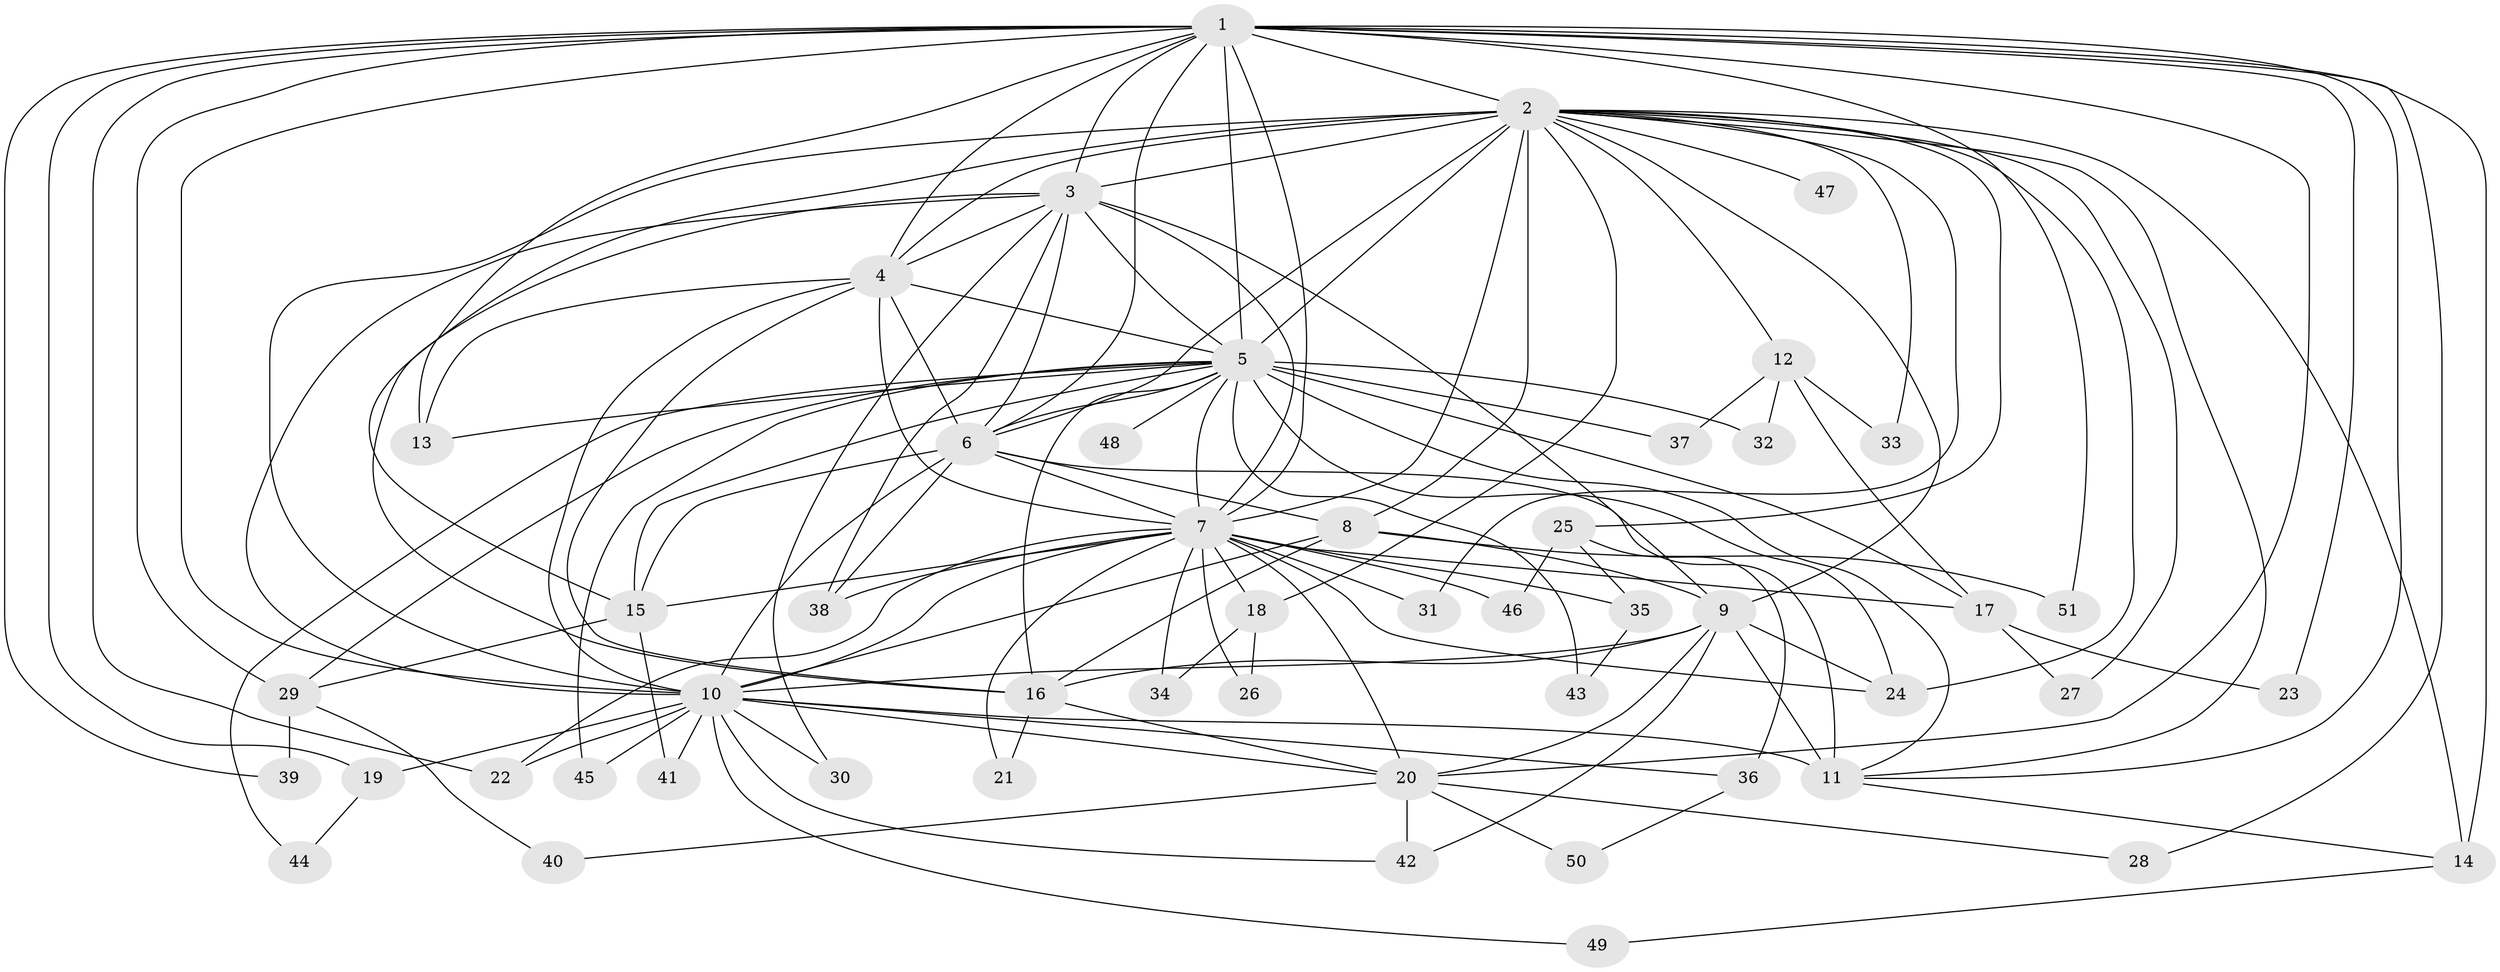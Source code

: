 // original degree distribution, {14: 0.009900990099009901, 31: 0.009900990099009901, 22: 0.009900990099009901, 15: 0.019801980198019802, 24: 0.009900990099009901, 21: 0.019801980198019802, 26: 0.009900990099009901, 13: 0.009900990099009901, 5: 0.07920792079207921, 2: 0.5445544554455446, 3: 0.1782178217821782, 4: 0.07920792079207921, 7: 0.009900990099009901, 9: 0.009900990099009901}
// Generated by graph-tools (version 1.1) at 2025/34/03/09/25 02:34:54]
// undirected, 51 vertices, 133 edges
graph export_dot {
graph [start="1"]
  node [color=gray90,style=filled];
  1;
  2;
  3;
  4;
  5;
  6;
  7;
  8;
  9;
  10;
  11;
  12;
  13;
  14;
  15;
  16;
  17;
  18;
  19;
  20;
  21;
  22;
  23;
  24;
  25;
  26;
  27;
  28;
  29;
  30;
  31;
  32;
  33;
  34;
  35;
  36;
  37;
  38;
  39;
  40;
  41;
  42;
  43;
  44;
  45;
  46;
  47;
  48;
  49;
  50;
  51;
  1 -- 2 [weight=2.0];
  1 -- 3 [weight=2.0];
  1 -- 4 [weight=2.0];
  1 -- 5 [weight=3.0];
  1 -- 6 [weight=4.0];
  1 -- 7 [weight=4.0];
  1 -- 10 [weight=1.0];
  1 -- 11 [weight=1.0];
  1 -- 13 [weight=1.0];
  1 -- 14 [weight=3.0];
  1 -- 19 [weight=1.0];
  1 -- 20 [weight=1.0];
  1 -- 22 [weight=1.0];
  1 -- 23 [weight=1.0];
  1 -- 28 [weight=1.0];
  1 -- 29 [weight=1.0];
  1 -- 39 [weight=1.0];
  1 -- 51 [weight=1.0];
  2 -- 3 [weight=1.0];
  2 -- 4 [weight=2.0];
  2 -- 5 [weight=1.0];
  2 -- 6 [weight=2.0];
  2 -- 7 [weight=2.0];
  2 -- 8 [weight=4.0];
  2 -- 9 [weight=2.0];
  2 -- 10 [weight=1.0];
  2 -- 11 [weight=1.0];
  2 -- 12 [weight=1.0];
  2 -- 14 [weight=1.0];
  2 -- 15 [weight=1.0];
  2 -- 18 [weight=1.0];
  2 -- 24 [weight=1.0];
  2 -- 25 [weight=1.0];
  2 -- 27 [weight=1.0];
  2 -- 31 [weight=1.0];
  2 -- 33 [weight=1.0];
  2 -- 47 [weight=1.0];
  3 -- 4 [weight=1.0];
  3 -- 5 [weight=1.0];
  3 -- 6 [weight=3.0];
  3 -- 7 [weight=2.0];
  3 -- 9 [weight=7.0];
  3 -- 10 [weight=2.0];
  3 -- 16 [weight=1.0];
  3 -- 30 [weight=1.0];
  3 -- 38 [weight=1.0];
  4 -- 5 [weight=1.0];
  4 -- 6 [weight=3.0];
  4 -- 7 [weight=2.0];
  4 -- 10 [weight=1.0];
  4 -- 13 [weight=2.0];
  4 -- 16 [weight=1.0];
  5 -- 6 [weight=2.0];
  5 -- 7 [weight=2.0];
  5 -- 11 [weight=1.0];
  5 -- 13 [weight=1.0];
  5 -- 15 [weight=1.0];
  5 -- 16 [weight=1.0];
  5 -- 17 [weight=1.0];
  5 -- 24 [weight=1.0];
  5 -- 29 [weight=1.0];
  5 -- 32 [weight=1.0];
  5 -- 37 [weight=1.0];
  5 -- 43 [weight=1.0];
  5 -- 44 [weight=1.0];
  5 -- 45 [weight=1.0];
  5 -- 48 [weight=1.0];
  6 -- 7 [weight=4.0];
  6 -- 8 [weight=1.0];
  6 -- 10 [weight=12.0];
  6 -- 11 [weight=4.0];
  6 -- 15 [weight=1.0];
  6 -- 38 [weight=1.0];
  7 -- 10 [weight=1.0];
  7 -- 15 [weight=1.0];
  7 -- 17 [weight=1.0];
  7 -- 18 [weight=1.0];
  7 -- 20 [weight=1.0];
  7 -- 21 [weight=1.0];
  7 -- 22 [weight=1.0];
  7 -- 24 [weight=1.0];
  7 -- 26 [weight=1.0];
  7 -- 31 [weight=1.0];
  7 -- 34 [weight=1.0];
  7 -- 35 [weight=1.0];
  7 -- 38 [weight=1.0];
  7 -- 46 [weight=1.0];
  8 -- 9 [weight=2.0];
  8 -- 10 [weight=1.0];
  8 -- 16 [weight=1.0];
  8 -- 51 [weight=1.0];
  9 -- 10 [weight=2.0];
  9 -- 11 [weight=1.0];
  9 -- 16 [weight=1.0];
  9 -- 20 [weight=1.0];
  9 -- 24 [weight=1.0];
  9 -- 42 [weight=1.0];
  10 -- 11 [weight=1.0];
  10 -- 19 [weight=1.0];
  10 -- 20 [weight=1.0];
  10 -- 22 [weight=1.0];
  10 -- 30 [weight=2.0];
  10 -- 36 [weight=1.0];
  10 -- 41 [weight=1.0];
  10 -- 42 [weight=1.0];
  10 -- 45 [weight=1.0];
  10 -- 49 [weight=1.0];
  11 -- 14 [weight=1.0];
  12 -- 17 [weight=2.0];
  12 -- 32 [weight=1.0];
  12 -- 33 [weight=1.0];
  12 -- 37 [weight=1.0];
  14 -- 49 [weight=1.0];
  15 -- 29 [weight=1.0];
  15 -- 41 [weight=1.0];
  16 -- 20 [weight=1.0];
  16 -- 21 [weight=1.0];
  17 -- 23 [weight=1.0];
  17 -- 27 [weight=1.0];
  18 -- 26 [weight=1.0];
  18 -- 34 [weight=1.0];
  19 -- 44 [weight=1.0];
  20 -- 28 [weight=1.0];
  20 -- 40 [weight=1.0];
  20 -- 42 [weight=1.0];
  20 -- 50 [weight=1.0];
  25 -- 35 [weight=1.0];
  25 -- 36 [weight=1.0];
  25 -- 46 [weight=1.0];
  29 -- 39 [weight=1.0];
  29 -- 40 [weight=1.0];
  35 -- 43 [weight=1.0];
  36 -- 50 [weight=1.0];
}
